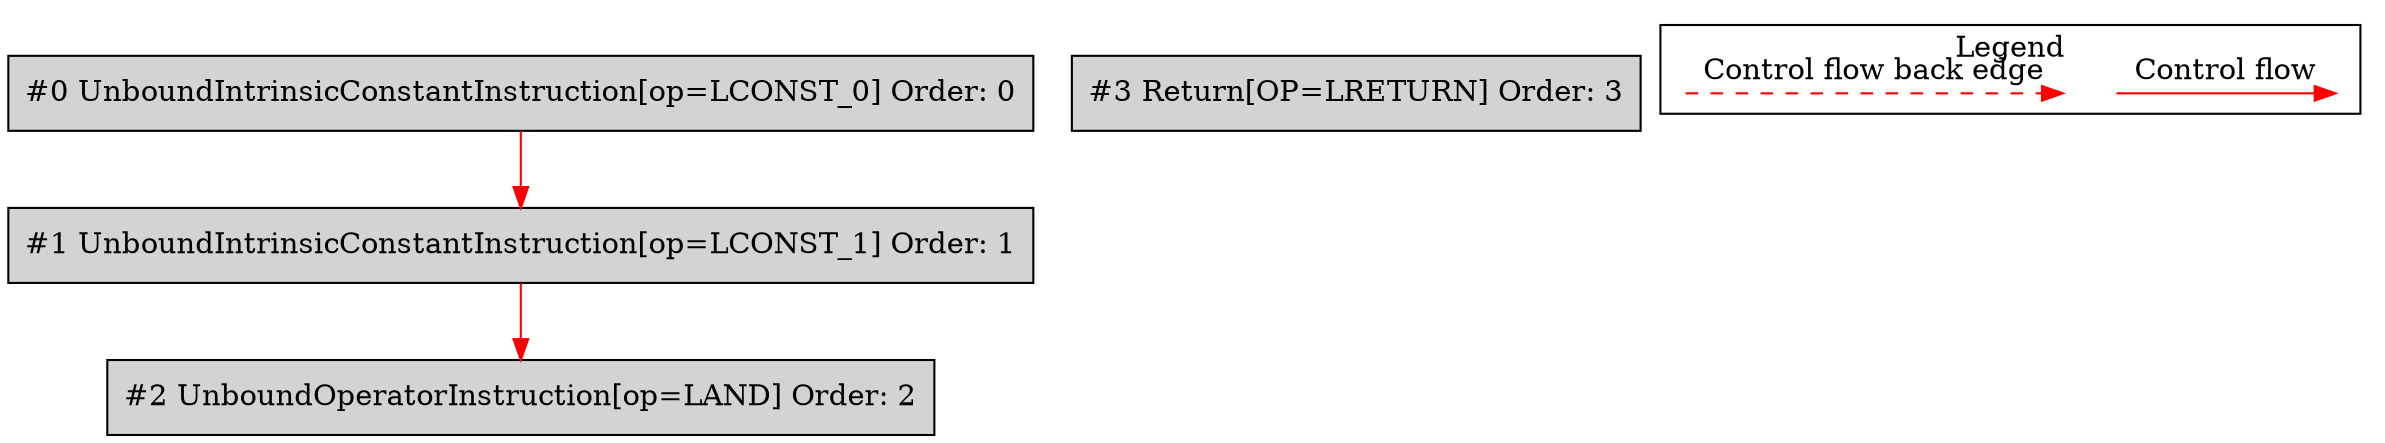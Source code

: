 digraph {
 node0[label="#0 UnboundIntrinsicConstantInstruction[op=LCONST_0] Order: 0", shape=box, fillcolor=lightgrey, style=filled];
 node1[label="#1 UnboundIntrinsicConstantInstruction[op=LCONST_1] Order: 1", shape=box, fillcolor=lightgrey, style=filled];
 node2[label="#2 UnboundOperatorInstruction[op=LAND] Order: 2", shape=box, fillcolor=lightgrey, style=filled];
 node3[label="#3 Return[OP=LRETURN] Order: 3", shape=box, fillcolor=lightgrey, style=filled];
 node0 -> node1[color=red];
 node1 -> node2[color=red];
 subgraph cluster_000 {
  label = "Legend";
  node [shape=point]
  {
   rank=same;
   c0 [style = invis];
   c1 [style = invis];
   c2 [style = invis];
   c3 [style = invis];
  }
  c0 -> c1 [label="Control flow", style=solid, color=red]
  c2 -> c3 [label="Control flow back edge", style=dashed, color=red]
 }

}
